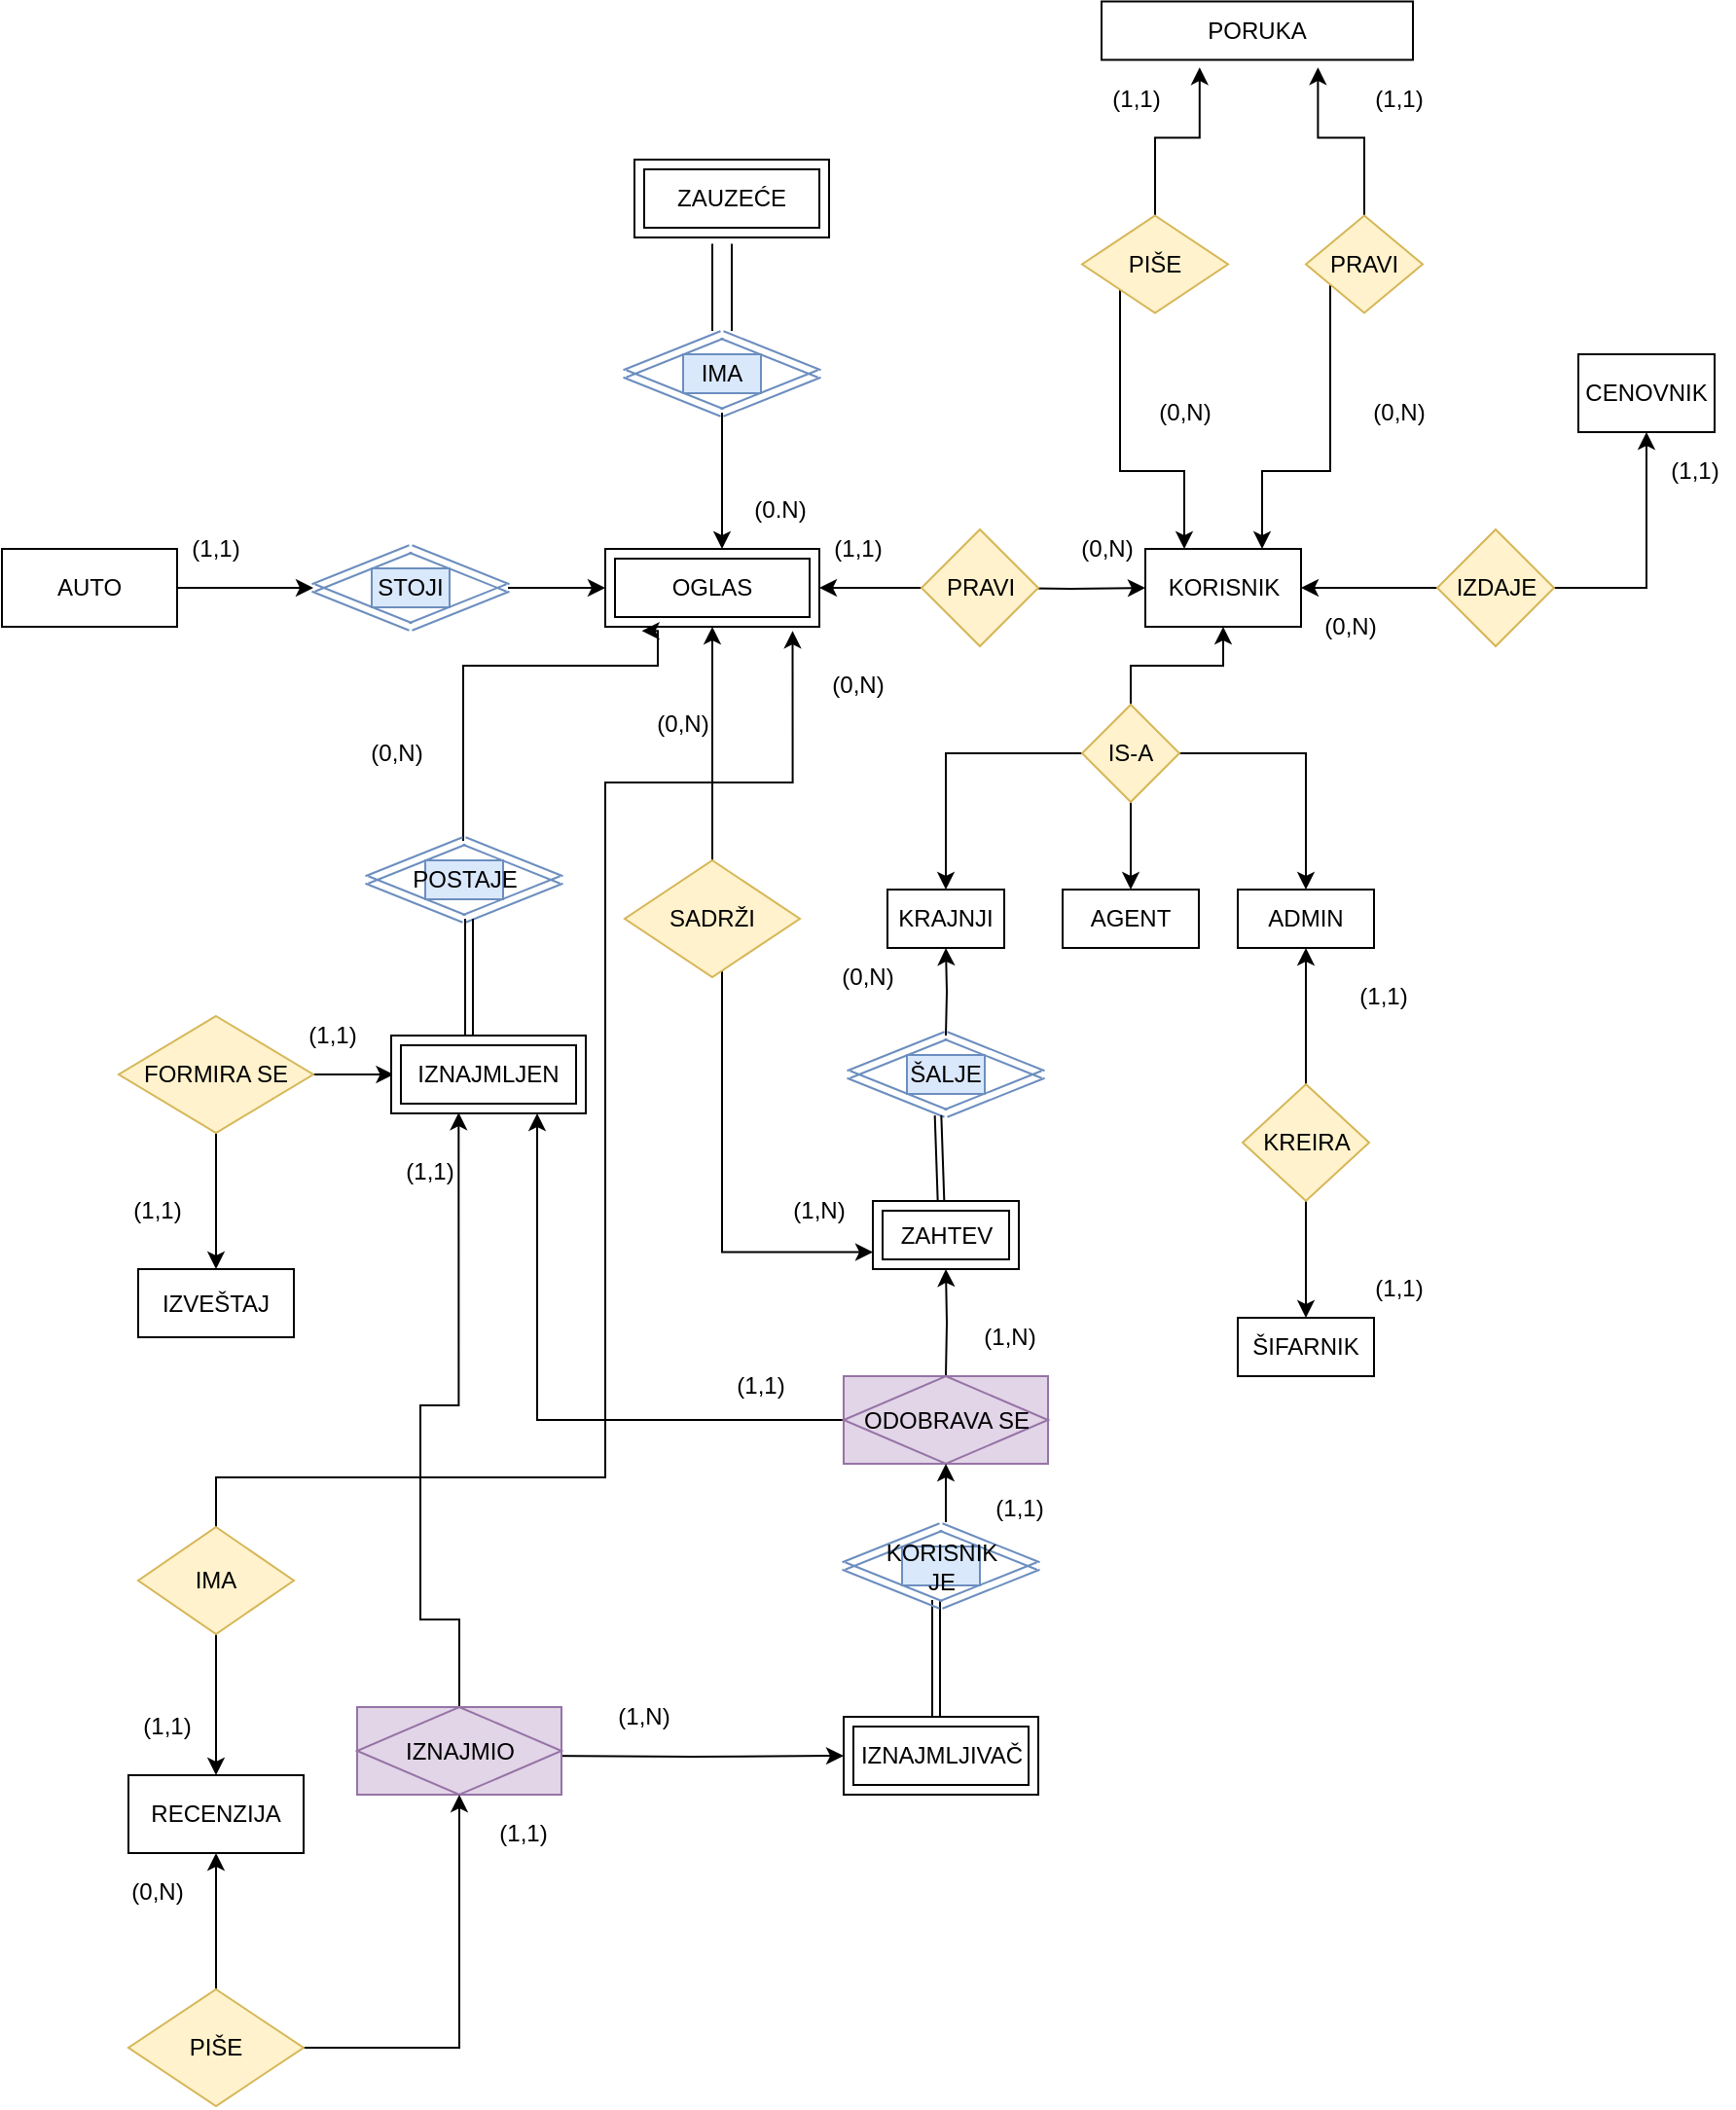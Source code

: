 <mxfile version="13.1.3" type="device"><diagram id="9-kjr7ooK29DxPegD87G" name="Page-1"><mxGraphModel dx="1730" dy="2001" grid="1" gridSize="10" guides="1" tooltips="1" connect="1" arrows="1" fold="1" page="1" pageScale="1" pageWidth="827" pageHeight="1169" background="#ffffff" math="0" shadow="0"><root><mxCell id="0"/><mxCell id="1" parent="0"/><mxCell id="HFgggmCr_nxz1XfC4cPk-171" value="" style="edgeStyle=orthogonalEdgeStyle;rounded=0;orthogonalLoop=1;jettySize=auto;html=1;" parent="1" source="HFgggmCr_nxz1XfC4cPk-1" edge="1"><mxGeometry relative="1" as="geometry"><mxPoint x="180" y="-860" as="targetPoint"/></mxGeometry></mxCell><mxCell id="HFgggmCr_nxz1XfC4cPk-1" value="AUTO" style="rounded=0;whiteSpace=wrap;html=1;" parent="1" vertex="1"><mxGeometry x="20" y="-880" width="90" height="40" as="geometry"/></mxCell><mxCell id="HFgggmCr_nxz1XfC4cPk-5" value="" style="endArrow=classic;html=1;entryX=0;entryY=0.5;entryDx=0;entryDy=0;" parent="1" target="HFgggmCr_nxz1XfC4cPk-11" edge="1"><mxGeometry width="50" height="50" relative="1" as="geometry"><mxPoint x="280" y="-860" as="sourcePoint"/><mxPoint x="340" y="-950" as="targetPoint"/><Array as="points"/></mxGeometry></mxCell><mxCell id="HFgggmCr_nxz1XfC4cPk-11" value="OGLAS" style="shape=ext;margin=3;double=1;whiteSpace=wrap;html=1;align=center;" parent="1" vertex="1"><mxGeometry x="330" y="-880" width="110" height="40" as="geometry"/></mxCell><mxCell id="HFgggmCr_nxz1XfC4cPk-28" value="KORISNIK" style="rounded=0;whiteSpace=wrap;html=1;" parent="1" vertex="1"><mxGeometry x="607.5" y="-880" width="80" height="40" as="geometry"/></mxCell><mxCell id="HFgggmCr_nxz1XfC4cPk-30" style="edgeStyle=orthogonalEdgeStyle;rounded=0;orthogonalLoop=1;jettySize=auto;html=1;" parent="1" target="HFgggmCr_nxz1XfC4cPk-28" edge="1"><mxGeometry relative="1" as="geometry"><mxPoint x="530" y="-860" as="sourcePoint"/></mxGeometry></mxCell><mxCell id="HFgggmCr_nxz1XfC4cPk-31" value="" style="edgeStyle=orthogonalEdgeStyle;rounded=0;orthogonalLoop=1;jettySize=auto;html=1;" parent="1" source="HFgggmCr_nxz1XfC4cPk-29" target="HFgggmCr_nxz1XfC4cPk-11" edge="1"><mxGeometry relative="1" as="geometry"/></mxCell><mxCell id="HFgggmCr_nxz1XfC4cPk-29" value="PRAVI" style="rhombus;whiteSpace=wrap;html=1;fillColor=#fff2cc;strokeColor=#d6b656;" parent="1" vertex="1"><mxGeometry x="492.5" y="-890" width="60" height="60" as="geometry"/></mxCell><mxCell id="HFgggmCr_nxz1XfC4cPk-44" style="edgeStyle=orthogonalEdgeStyle;rounded=0;orthogonalLoop=1;jettySize=auto;html=1;entryX=0.25;entryY=0;entryDx=0;entryDy=0;" parent="1" source="HFgggmCr_nxz1XfC4cPk-33" target="HFgggmCr_nxz1XfC4cPk-28" edge="1"><mxGeometry relative="1" as="geometry"><Array as="points"><mxPoint x="594.5" y="-920"/><mxPoint x="627.5" y="-920"/></Array></mxGeometry></mxCell><mxCell id="HFgggmCr_nxz1XfC4cPk-160" style="edgeStyle=orthogonalEdgeStyle;rounded=0;orthogonalLoop=1;jettySize=auto;html=1;entryX=0.315;entryY=1.129;entryDx=0;entryDy=0;entryPerimeter=0;" parent="1" source="HFgggmCr_nxz1XfC4cPk-33" target="HFgggmCr_nxz1XfC4cPk-32" edge="1"><mxGeometry relative="1" as="geometry"/></mxCell><mxCell id="HFgggmCr_nxz1XfC4cPk-33" value="PIŠE" style="rhombus;whiteSpace=wrap;html=1;fillColor=#fff2cc;strokeColor=#d6b656;" parent="1" vertex="1"><mxGeometry x="575" y="-1051.25" width="75" height="50" as="geometry"/></mxCell><mxCell id="HFgggmCr_nxz1XfC4cPk-46" style="edgeStyle=orthogonalEdgeStyle;rounded=0;orthogonalLoop=1;jettySize=auto;html=1;" parent="1" source="HFgggmCr_nxz1XfC4cPk-34" target="HFgggmCr_nxz1XfC4cPk-28" edge="1"><mxGeometry relative="1" as="geometry"><Array as="points"><mxPoint x="702.5" y="-920"/><mxPoint x="667.5" y="-920"/></Array></mxGeometry></mxCell><mxCell id="HFgggmCr_nxz1XfC4cPk-161" style="edgeStyle=orthogonalEdgeStyle;rounded=0;orthogonalLoop=1;jettySize=auto;html=1;entryX=0.695;entryY=1.129;entryDx=0;entryDy=0;entryPerimeter=0;" parent="1" source="HFgggmCr_nxz1XfC4cPk-34" target="HFgggmCr_nxz1XfC4cPk-32" edge="1"><mxGeometry relative="1" as="geometry"/></mxCell><mxCell id="HFgggmCr_nxz1XfC4cPk-34" value="PRAVI" style="rhombus;whiteSpace=wrap;html=1;fillColor=#fff2cc;strokeColor=#d6b656;" parent="1" vertex="1"><mxGeometry x="690" y="-1051.25" width="60" height="50" as="geometry"/></mxCell><mxCell id="HFgggmCr_nxz1XfC4cPk-32" value="PORUKA" style="rounded=0;whiteSpace=wrap;html=1;" parent="1" vertex="1"><mxGeometry x="585" y="-1161.25" width="160" height="30" as="geometry"/></mxCell><mxCell id="HFgggmCr_nxz1XfC4cPk-54" style="edgeStyle=orthogonalEdgeStyle;rounded=0;orthogonalLoop=1;jettySize=auto;html=1;" parent="1" source="HFgggmCr_nxz1XfC4cPk-52" target="HFgggmCr_nxz1XfC4cPk-28" edge="1"><mxGeometry relative="1" as="geometry"/></mxCell><mxCell id="HFgggmCr_nxz1XfC4cPk-55" style="edgeStyle=orthogonalEdgeStyle;rounded=0;orthogonalLoop=1;jettySize=auto;html=1;entryX=0.5;entryY=1;entryDx=0;entryDy=0;" parent="1" source="HFgggmCr_nxz1XfC4cPk-52" target="HFgggmCr_nxz1XfC4cPk-57" edge="1"><mxGeometry relative="1" as="geometry"><mxPoint x="787.5" y="-950" as="targetPoint"/></mxGeometry></mxCell><mxCell id="HFgggmCr_nxz1XfC4cPk-52" value="IZDAJE" style="rhombus;whiteSpace=wrap;html=1;fillColor=#fff2cc;strokeColor=#d6b656;" parent="1" vertex="1"><mxGeometry x="757.5" y="-890" width="60" height="60" as="geometry"/></mxCell><mxCell id="HFgggmCr_nxz1XfC4cPk-57" value="CENOVNIK" style="rounded=0;whiteSpace=wrap;html=1;" parent="1" vertex="1"><mxGeometry x="830" y="-980" width="70" height="40" as="geometry"/></mxCell><mxCell id="HFgggmCr_nxz1XfC4cPk-58" value="KRAJNJI" style="rounded=0;whiteSpace=wrap;html=1;" parent="1" vertex="1"><mxGeometry x="475" y="-705" width="60" height="30" as="geometry"/></mxCell><mxCell id="HFgggmCr_nxz1XfC4cPk-59" value="AGENT" style="rounded=0;whiteSpace=wrap;html=1;" parent="1" vertex="1"><mxGeometry x="565" y="-705" width="70" height="30" as="geometry"/></mxCell><mxCell id="HFgggmCr_nxz1XfC4cPk-60" value="ADMIN" style="rounded=0;whiteSpace=wrap;html=1;" parent="1" vertex="1"><mxGeometry x="655" y="-705" width="70" height="30" as="geometry"/></mxCell><mxCell id="HFgggmCr_nxz1XfC4cPk-62" value="ŠIFARNIK" style="rounded=0;whiteSpace=wrap;html=1;" parent="1" vertex="1"><mxGeometry x="655" y="-485" width="70" height="30" as="geometry"/></mxCell><mxCell id="HFgggmCr_nxz1XfC4cPk-66" style="edgeStyle=orthogonalEdgeStyle;rounded=0;orthogonalLoop=1;jettySize=auto;html=1;" parent="1" source="HFgggmCr_nxz1XfC4cPk-63" target="HFgggmCr_nxz1XfC4cPk-60" edge="1"><mxGeometry relative="1" as="geometry"/></mxCell><mxCell id="HFgggmCr_nxz1XfC4cPk-67" style="edgeStyle=orthogonalEdgeStyle;rounded=0;orthogonalLoop=1;jettySize=auto;html=1;" parent="1" source="HFgggmCr_nxz1XfC4cPk-63" target="HFgggmCr_nxz1XfC4cPk-62" edge="1"><mxGeometry relative="1" as="geometry"/></mxCell><mxCell id="HFgggmCr_nxz1XfC4cPk-63" value="KREIRA" style="rhombus;whiteSpace=wrap;html=1;fillColor=#fff2cc;strokeColor=#d6b656;" parent="1" vertex="1"><mxGeometry x="657.5" y="-605" width="65" height="60" as="geometry"/></mxCell><mxCell id="HFgggmCr_nxz1XfC4cPk-77" style="edgeStyle=orthogonalEdgeStyle;rounded=0;orthogonalLoop=1;jettySize=auto;html=1;exitX=0.5;exitY=0;exitDx=0;exitDy=0;" parent="1" source="HFgggmCr_nxz1XfC4cPk-73" target="HFgggmCr_nxz1XfC4cPk-28" edge="1"><mxGeometry relative="1" as="geometry"><mxPoint x="647.5" y="-800" as="sourcePoint"/></mxGeometry></mxCell><mxCell id="HFgggmCr_nxz1XfC4cPk-85" style="edgeStyle=orthogonalEdgeStyle;rounded=0;orthogonalLoop=1;jettySize=auto;html=1;" parent="1" source="HFgggmCr_nxz1XfC4cPk-73" target="HFgggmCr_nxz1XfC4cPk-59" edge="1"><mxGeometry relative="1" as="geometry"/></mxCell><mxCell id="HFgggmCr_nxz1XfC4cPk-86" style="edgeStyle=orthogonalEdgeStyle;rounded=0;orthogonalLoop=1;jettySize=auto;html=1;entryX=0.5;entryY=0;entryDx=0;entryDy=0;" parent="1" source="HFgggmCr_nxz1XfC4cPk-73" target="HFgggmCr_nxz1XfC4cPk-58" edge="1"><mxGeometry relative="1" as="geometry"/></mxCell><mxCell id="HFgggmCr_nxz1XfC4cPk-87" style="edgeStyle=orthogonalEdgeStyle;rounded=0;orthogonalLoop=1;jettySize=auto;html=1;entryX=0.5;entryY=0;entryDx=0;entryDy=0;" parent="1" source="HFgggmCr_nxz1XfC4cPk-73" target="HFgggmCr_nxz1XfC4cPk-60" edge="1"><mxGeometry relative="1" as="geometry"/></mxCell><mxCell id="HFgggmCr_nxz1XfC4cPk-73" value="IS-A" style="rhombus;whiteSpace=wrap;html=1;fillColor=#fff2cc;strokeColor=#d6b656;" parent="1" vertex="1"><mxGeometry x="575" y="-800" width="50" height="50" as="geometry"/></mxCell><mxCell id="HFgggmCr_nxz1XfC4cPk-89" style="edgeStyle=orthogonalEdgeStyle;rounded=0;orthogonalLoop=1;jettySize=auto;html=1;entryX=0.5;entryY=1;entryDx=0;entryDy=0;" parent="1" target="HFgggmCr_nxz1XfC4cPk-58" edge="1"><mxGeometry relative="1" as="geometry"><mxPoint x="505" y="-630" as="sourcePoint"/></mxGeometry></mxCell><mxCell id="HFgggmCr_nxz1XfC4cPk-95" value="" style="shape=link;html=1;fillColor=#dae8fc;strokeColor=#6c8ebf;" parent="1" edge="1"><mxGeometry width="50" height="50" relative="1" as="geometry"><mxPoint x="340" y="-970" as="sourcePoint"/><mxPoint x="390" y="-990" as="targetPoint"/></mxGeometry></mxCell><mxCell id="HFgggmCr_nxz1XfC4cPk-96" value="" style="shape=link;html=1;fillColor=#dae8fc;strokeColor=#6c8ebf;" parent="1" edge="1"><mxGeometry width="50" height="50" relative="1" as="geometry"><mxPoint x="440" y="-970" as="sourcePoint"/><mxPoint x="390" y="-990" as="targetPoint"/></mxGeometry></mxCell><mxCell id="HFgggmCr_nxz1XfC4cPk-97" value="" style="shape=link;html=1;fillColor=#dae8fc;strokeColor=#6c8ebf;" parent="1" edge="1"><mxGeometry width="50" height="50" relative="1" as="geometry"><mxPoint x="390" y="-950" as="sourcePoint"/><mxPoint x="340" y="-970" as="targetPoint"/></mxGeometry></mxCell><mxCell id="HFgggmCr_nxz1XfC4cPk-98" value="" style="shape=link;html=1;fillColor=#dae8fc;strokeColor=#6c8ebf;" parent="1" edge="1"><mxGeometry width="50" height="50" relative="1" as="geometry"><mxPoint x="390" y="-950" as="sourcePoint"/><mxPoint x="440" y="-970" as="targetPoint"/></mxGeometry></mxCell><mxCell id="HFgggmCr_nxz1XfC4cPk-99" value="IMA" style="text;html=1;strokeColor=#6c8ebf;fillColor=#dae8fc;align=center;verticalAlign=middle;whiteSpace=wrap;rounded=0;" parent="1" vertex="1"><mxGeometry x="370" y="-980" width="40" height="20" as="geometry"/></mxCell><mxCell id="HFgggmCr_nxz1XfC4cPk-100" value="" style="shape=link;html=1;fillColor=#dae8fc;strokeColor=#6c8ebf;" parent="1" edge="1"><mxGeometry width="50" height="50" relative="1" as="geometry"><mxPoint x="455" y="-610" as="sourcePoint"/><mxPoint x="505" y="-630" as="targetPoint"/></mxGeometry></mxCell><mxCell id="HFgggmCr_nxz1XfC4cPk-101" value="" style="shape=link;html=1;fillColor=#dae8fc;strokeColor=#6c8ebf;" parent="1" edge="1"><mxGeometry width="50" height="50" relative="1" as="geometry"><mxPoint x="555" y="-610" as="sourcePoint"/><mxPoint x="505" y="-630" as="targetPoint"/></mxGeometry></mxCell><mxCell id="HFgggmCr_nxz1XfC4cPk-102" value="" style="shape=link;html=1;fillColor=#dae8fc;strokeColor=#6c8ebf;" parent="1" edge="1"><mxGeometry width="50" height="50" relative="1" as="geometry"><mxPoint x="505" y="-590" as="sourcePoint"/><mxPoint x="455" y="-610" as="targetPoint"/></mxGeometry></mxCell><mxCell id="HFgggmCr_nxz1XfC4cPk-103" value="" style="shape=link;html=1;fillColor=#dae8fc;strokeColor=#6c8ebf;" parent="1" edge="1"><mxGeometry width="50" height="50" relative="1" as="geometry"><mxPoint x="505" y="-590" as="sourcePoint"/><mxPoint x="555" y="-610" as="targetPoint"/></mxGeometry></mxCell><mxCell id="HFgggmCr_nxz1XfC4cPk-104" value="ŠALJE" style="text;html=1;strokeColor=#6c8ebf;fillColor=#dae8fc;align=center;verticalAlign=middle;whiteSpace=wrap;rounded=0;" parent="1" vertex="1"><mxGeometry x="485" y="-620" width="40" height="20" as="geometry"/></mxCell><mxCell id="HFgggmCr_nxz1XfC4cPk-108" value="" style="shape=link;html=1;exitX=0.5;exitY=0;exitDx=0;exitDy=0;width=-3.333;" parent="1" edge="1"><mxGeometry width="50" height="50" relative="1" as="geometry"><mxPoint x="502.5" y="-545" as="sourcePoint"/><mxPoint x="501" y="-589" as="targetPoint"/></mxGeometry></mxCell><mxCell id="HFgggmCr_nxz1XfC4cPk-109" value="ZAHTEV" style="shape=ext;margin=3;double=1;whiteSpace=wrap;html=1;align=center;" parent="1" vertex="1"><mxGeometry x="467.5" y="-545" width="75" height="35" as="geometry"/></mxCell><mxCell id="HFgggmCr_nxz1XfC4cPk-111" style="edgeStyle=orthogonalEdgeStyle;rounded=0;orthogonalLoop=1;jettySize=auto;html=1;entryX=0.5;entryY=1;entryDx=0;entryDy=0;" parent="1" source="HFgggmCr_nxz1XfC4cPk-110" target="HFgggmCr_nxz1XfC4cPk-11" edge="1"><mxGeometry relative="1" as="geometry"><Array as="points"><mxPoint x="385" y="-730"/><mxPoint x="385" y="-730"/></Array></mxGeometry></mxCell><mxCell id="HFgggmCr_nxz1XfC4cPk-122" style="edgeStyle=orthogonalEdgeStyle;rounded=0;orthogonalLoop=1;jettySize=auto;html=1;entryX=0;entryY=0.75;entryDx=0;entryDy=0;" parent="1" source="HFgggmCr_nxz1XfC4cPk-110" target="HFgggmCr_nxz1XfC4cPk-109" edge="1"><mxGeometry relative="1" as="geometry"><Array as="points"><mxPoint x="390" y="-519"/></Array></mxGeometry></mxCell><mxCell id="HFgggmCr_nxz1XfC4cPk-110" value="SADRŽI" style="rhombus;whiteSpace=wrap;html=1;fillColor=#fff2cc;strokeColor=#d6b656;" parent="1" vertex="1"><mxGeometry x="340" y="-720" width="90" height="60" as="geometry"/></mxCell><mxCell id="HFgggmCr_nxz1XfC4cPk-115" style="edgeStyle=orthogonalEdgeStyle;rounded=0;orthogonalLoop=1;jettySize=auto;html=1;entryX=0.171;entryY=1.053;entryDx=0;entryDy=0;entryPerimeter=0;" parent="1" target="HFgggmCr_nxz1XfC4cPk-11" edge="1"><mxGeometry relative="1" as="geometry"><mxPoint x="257" y="-730" as="sourcePoint"/><Array as="points"><mxPoint x="257" y="-820"/><mxPoint x="357" y="-820"/></Array></mxGeometry></mxCell><mxCell id="HFgggmCr_nxz1XfC4cPk-123" style="edgeStyle=orthogonalEdgeStyle;rounded=0;orthogonalLoop=1;jettySize=auto;html=1;entryX=0.5;entryY=1;entryDx=0;entryDy=0;" parent="1" target="HFgggmCr_nxz1XfC4cPk-109" edge="1"><mxGeometry relative="1" as="geometry"><mxPoint x="505" y="-455" as="sourcePoint"/></mxGeometry></mxCell><mxCell id="HFgggmCr_nxz1XfC4cPk-179" style="edgeStyle=orthogonalEdgeStyle;rounded=0;orthogonalLoop=1;jettySize=auto;html=1;entryX=0.75;entryY=1;entryDx=0;entryDy=0;" parent="1" source="HFgggmCr_nxz1XfC4cPk-125" target="HFgggmCr_nxz1XfC4cPk-178" edge="1"><mxGeometry relative="1" as="geometry"/></mxCell><mxCell id="HFgggmCr_nxz1XfC4cPk-125" value="ODOBRAVA SE" style="shape=associativeEntity;whiteSpace=wrap;html=1;align=center;fillColor=#e1d5e7;strokeColor=#9673a6;" parent="1" vertex="1"><mxGeometry x="452.5" y="-455" width="105" height="45" as="geometry"/></mxCell><mxCell id="HFgggmCr_nxz1XfC4cPk-135" value="" style="shape=link;html=1;" parent="1" edge="1"><mxGeometry width="50" height="50" relative="1" as="geometry"><mxPoint x="500" y="-340" as="sourcePoint"/><mxPoint x="500" y="-270" as="targetPoint"/></mxGeometry></mxCell><mxCell id="HFgggmCr_nxz1XfC4cPk-136" value="IZNAJMLJIVAČ" style="shape=ext;margin=3;double=1;whiteSpace=wrap;html=1;align=center;" parent="1" vertex="1"><mxGeometry x="452.5" y="-280" width="100" height="40" as="geometry"/></mxCell><mxCell id="HFgggmCr_nxz1XfC4cPk-137" value="" style="endArrow=classic;html=1;entryX=0.5;entryY=1;entryDx=0;entryDy=0;" parent="1" target="HFgggmCr_nxz1XfC4cPk-125" edge="1"><mxGeometry width="50" height="50" relative="1" as="geometry"><mxPoint x="505" y="-380" as="sourcePoint"/><mxPoint x="490" y="-350" as="targetPoint"/></mxGeometry></mxCell><mxCell id="HFgggmCr_nxz1XfC4cPk-139" style="edgeStyle=orthogonalEdgeStyle;rounded=0;orthogonalLoop=1;jettySize=auto;html=1;entryX=0.405;entryY=0.99;entryDx=0;entryDy=0;entryPerimeter=0;exitX=0.5;exitY=0;exitDx=0;exitDy=0;" parent="1" source="HFgggmCr_nxz1XfC4cPk-141" edge="1"><mxGeometry relative="1" as="geometry"><mxPoint x="300" y="-300" as="sourcePoint"/><mxPoint x="254.663" y="-590.4" as="targetPoint"/><Array as="points"><mxPoint x="255" y="-330"/><mxPoint x="235" y="-330"/><mxPoint x="235" y="-440"/><mxPoint x="255" y="-440"/></Array></mxGeometry></mxCell><mxCell id="HFgggmCr_nxz1XfC4cPk-140" style="edgeStyle=orthogonalEdgeStyle;rounded=0;orthogonalLoop=1;jettySize=auto;html=1;entryX=0;entryY=0.5;entryDx=0;entryDy=0;" parent="1" target="HFgggmCr_nxz1XfC4cPk-136" edge="1"><mxGeometry relative="1" as="geometry"><mxPoint x="295" y="-260" as="sourcePoint"/></mxGeometry></mxCell><mxCell id="HFgggmCr_nxz1XfC4cPk-141" value="IZNAJMIO" style="shape=associativeEntity;whiteSpace=wrap;html=1;align=center;fillColor=#e1d5e7;strokeColor=#9673a6;" parent="1" vertex="1"><mxGeometry x="202.5" y="-285" width="105" height="45" as="geometry"/></mxCell><mxCell id="HFgggmCr_nxz1XfC4cPk-145" style="edgeStyle=orthogonalEdgeStyle;rounded=0;orthogonalLoop=1;jettySize=auto;html=1;entryX=0;entryY=0.5;entryDx=0;entryDy=0;" parent="1" source="HFgggmCr_nxz1XfC4cPk-142" edge="1"><mxGeometry relative="1" as="geometry"><mxPoint x="221.25" y="-610" as="targetPoint"/></mxGeometry></mxCell><mxCell id="HFgggmCr_nxz1XfC4cPk-146" style="edgeStyle=orthogonalEdgeStyle;rounded=0;orthogonalLoop=1;jettySize=auto;html=1;entryX=0.5;entryY=0;entryDx=0;entryDy=0;" parent="1" source="HFgggmCr_nxz1XfC4cPk-142" target="HFgggmCr_nxz1XfC4cPk-143" edge="1"><mxGeometry relative="1" as="geometry"/></mxCell><mxCell id="HFgggmCr_nxz1XfC4cPk-142" value="FORMIRA SE" style="rhombus;whiteSpace=wrap;html=1;fillColor=#fff2cc;strokeColor=#d6b656;" parent="1" vertex="1"><mxGeometry x="80" y="-640" width="100" height="60" as="geometry"/></mxCell><mxCell id="HFgggmCr_nxz1XfC4cPk-143" value="IZVEŠTAJ" style="rounded=0;whiteSpace=wrap;html=1;" parent="1" vertex="1"><mxGeometry x="90" y="-510" width="80" height="35" as="geometry"/></mxCell><mxCell id="HFgggmCr_nxz1XfC4cPk-147" value="RECENZIJA" style="rounded=0;whiteSpace=wrap;html=1;" parent="1" vertex="1"><mxGeometry x="85" y="-250" width="90" height="40" as="geometry"/></mxCell><mxCell id="HFgggmCr_nxz1XfC4cPk-149" style="edgeStyle=orthogonalEdgeStyle;rounded=0;orthogonalLoop=1;jettySize=auto;html=1;entryX=0.875;entryY=1.053;entryDx=0;entryDy=0;entryPerimeter=0;" parent="1" source="HFgggmCr_nxz1XfC4cPk-148" target="HFgggmCr_nxz1XfC4cPk-11" edge="1"><mxGeometry relative="1" as="geometry"><mxPoint x="440" y="-800" as="targetPoint"/><Array as="points"><mxPoint x="130" y="-403"/><mxPoint x="330" y="-403"/><mxPoint x="330" y="-760"/><mxPoint x="427" y="-760"/></Array></mxGeometry></mxCell><mxCell id="HFgggmCr_nxz1XfC4cPk-154" style="edgeStyle=orthogonalEdgeStyle;rounded=0;orthogonalLoop=1;jettySize=auto;html=1;entryX=0.5;entryY=0;entryDx=0;entryDy=0;" parent="1" source="HFgggmCr_nxz1XfC4cPk-148" target="HFgggmCr_nxz1XfC4cPk-147" edge="1"><mxGeometry relative="1" as="geometry"/></mxCell><mxCell id="HFgggmCr_nxz1XfC4cPk-148" value="IMA" style="rhombus;whiteSpace=wrap;html=1;fillColor=#fff2cc;strokeColor=#d6b656;" parent="1" vertex="1"><mxGeometry x="90" y="-377.5" width="80" height="55" as="geometry"/></mxCell><mxCell id="HFgggmCr_nxz1XfC4cPk-156" style="edgeStyle=orthogonalEdgeStyle;rounded=0;orthogonalLoop=1;jettySize=auto;html=1;entryX=0.5;entryY=1;entryDx=0;entryDy=0;" parent="1" source="HFgggmCr_nxz1XfC4cPk-155" target="HFgggmCr_nxz1XfC4cPk-147" edge="1"><mxGeometry relative="1" as="geometry"/></mxCell><mxCell id="HFgggmCr_nxz1XfC4cPk-157" style="edgeStyle=orthogonalEdgeStyle;rounded=0;orthogonalLoop=1;jettySize=auto;html=1;entryX=0.5;entryY=1;entryDx=0;entryDy=0;" parent="1" source="HFgggmCr_nxz1XfC4cPk-155" target="HFgggmCr_nxz1XfC4cPk-141" edge="1"><mxGeometry relative="1" as="geometry"/></mxCell><mxCell id="HFgggmCr_nxz1XfC4cPk-155" value="PIŠE" style="rhombus;whiteSpace=wrap;html=1;fillColor=#fff2cc;strokeColor=#d6b656;" parent="1" vertex="1"><mxGeometry x="85" y="-140" width="90" height="60" as="geometry"/></mxCell><mxCell id="HFgggmCr_nxz1XfC4cPk-165" value="ZAUZEĆE" style="shape=ext;margin=3;double=1;whiteSpace=wrap;html=1;align=center;" parent="1" vertex="1"><mxGeometry x="345" y="-1080" width="100" height="40" as="geometry"/></mxCell><mxCell id="HFgggmCr_nxz1XfC4cPk-166" value="" style="shape=link;html=1;fillColor=#dae8fc;strokeColor=#6c8ebf;" parent="1" edge="1"><mxGeometry width="50" height="50" relative="1" as="geometry"><mxPoint x="180" y="-860" as="sourcePoint"/><mxPoint x="230" y="-880" as="targetPoint"/></mxGeometry></mxCell><mxCell id="HFgggmCr_nxz1XfC4cPk-167" value="" style="shape=link;html=1;fillColor=#dae8fc;strokeColor=#6c8ebf;" parent="1" edge="1"><mxGeometry width="50" height="50" relative="1" as="geometry"><mxPoint x="280" y="-860" as="sourcePoint"/><mxPoint x="230" y="-880" as="targetPoint"/></mxGeometry></mxCell><mxCell id="HFgggmCr_nxz1XfC4cPk-168" value="" style="shape=link;html=1;fillColor=#dae8fc;strokeColor=#6c8ebf;" parent="1" edge="1"><mxGeometry width="50" height="50" relative="1" as="geometry"><mxPoint x="230" y="-840" as="sourcePoint"/><mxPoint x="180" y="-860" as="targetPoint"/></mxGeometry></mxCell><mxCell id="HFgggmCr_nxz1XfC4cPk-169" value="" style="shape=link;html=1;fillColor=#dae8fc;strokeColor=#6c8ebf;" parent="1" edge="1"><mxGeometry width="50" height="50" relative="1" as="geometry"><mxPoint x="230" y="-840" as="sourcePoint"/><mxPoint x="280" y="-860" as="targetPoint"/></mxGeometry></mxCell><mxCell id="HFgggmCr_nxz1XfC4cPk-170" value="STOJI" style="text;html=1;strokeColor=#6c8ebf;fillColor=#dae8fc;align=center;verticalAlign=middle;whiteSpace=wrap;rounded=0;" parent="1" vertex="1"><mxGeometry x="210" y="-870" width="40" height="20" as="geometry"/></mxCell><mxCell id="HFgggmCr_nxz1XfC4cPk-172" value="" style="shape=link;html=1;fillColor=#dae8fc;strokeColor=#6c8ebf;" parent="1" edge="1"><mxGeometry width="50" height="50" relative="1" as="geometry"><mxPoint x="452.5" y="-357.5" as="sourcePoint"/><mxPoint x="502.5" y="-377.5" as="targetPoint"/></mxGeometry></mxCell><mxCell id="HFgggmCr_nxz1XfC4cPk-173" value="" style="shape=link;html=1;fillColor=#dae8fc;strokeColor=#6c8ebf;" parent="1" edge="1"><mxGeometry width="50" height="50" relative="1" as="geometry"><mxPoint x="552.5" y="-357.5" as="sourcePoint"/><mxPoint x="502.5" y="-377.5" as="targetPoint"/></mxGeometry></mxCell><mxCell id="HFgggmCr_nxz1XfC4cPk-174" value="" style="shape=link;html=1;fillColor=#dae8fc;strokeColor=#6c8ebf;" parent="1" edge="1"><mxGeometry width="50" height="50" relative="1" as="geometry"><mxPoint x="502.5" y="-337.5" as="sourcePoint"/><mxPoint x="452.5" y="-357.5" as="targetPoint"/></mxGeometry></mxCell><mxCell id="HFgggmCr_nxz1XfC4cPk-175" value="" style="shape=link;html=1;fillColor=#dae8fc;strokeColor=#6c8ebf;" parent="1" edge="1"><mxGeometry width="50" height="50" relative="1" as="geometry"><mxPoint x="502.5" y="-337.5" as="sourcePoint"/><mxPoint x="552.5" y="-357.5" as="targetPoint"/></mxGeometry></mxCell><mxCell id="HFgggmCr_nxz1XfC4cPk-176" value="KORISNIK JE" style="text;html=1;strokeColor=#6c8ebf;fillColor=#dae8fc;align=center;verticalAlign=middle;whiteSpace=wrap;rounded=0;" parent="1" vertex="1"><mxGeometry x="482.5" y="-367.5" width="40" height="20" as="geometry"/></mxCell><mxCell id="HFgggmCr_nxz1XfC4cPk-178" value="IZNAJMLJEN" style="shape=ext;margin=3;double=1;whiteSpace=wrap;html=1;align=center;" parent="1" vertex="1"><mxGeometry x="220" y="-630" width="100" height="40" as="geometry"/></mxCell><mxCell id="HFgggmCr_nxz1XfC4cPk-183" value="" style="shape=link;html=1;fillColor=#dae8fc;strokeColor=#6c8ebf;" parent="1" edge="1"><mxGeometry width="50" height="50" relative="1" as="geometry"><mxPoint x="207.5" y="-710" as="sourcePoint"/><mxPoint x="257.5" y="-730" as="targetPoint"/></mxGeometry></mxCell><mxCell id="HFgggmCr_nxz1XfC4cPk-184" value="" style="shape=link;html=1;fillColor=#dae8fc;strokeColor=#6c8ebf;" parent="1" edge="1"><mxGeometry width="50" height="50" relative="1" as="geometry"><mxPoint x="307.5" y="-710" as="sourcePoint"/><mxPoint x="257.5" y="-730" as="targetPoint"/></mxGeometry></mxCell><mxCell id="HFgggmCr_nxz1XfC4cPk-185" value="" style="shape=link;html=1;fillColor=#dae8fc;strokeColor=#6c8ebf;" parent="1" edge="1"><mxGeometry width="50" height="50" relative="1" as="geometry"><mxPoint x="257.5" y="-690" as="sourcePoint"/><mxPoint x="207.5" y="-710" as="targetPoint"/></mxGeometry></mxCell><mxCell id="HFgggmCr_nxz1XfC4cPk-186" value="" style="shape=link;html=1;fillColor=#dae8fc;strokeColor=#6c8ebf;" parent="1" edge="1"><mxGeometry width="50" height="50" relative="1" as="geometry"><mxPoint x="257.5" y="-690" as="sourcePoint"/><mxPoint x="307.5" y="-710" as="targetPoint"/></mxGeometry></mxCell><mxCell id="HFgggmCr_nxz1XfC4cPk-187" value="POSTAJE" style="text;html=1;strokeColor=#6c8ebf;fillColor=#dae8fc;align=center;verticalAlign=middle;whiteSpace=wrap;rounded=0;" parent="1" vertex="1"><mxGeometry x="237.5" y="-720" width="40" height="20" as="geometry"/></mxCell><mxCell id="HFgggmCr_nxz1XfC4cPk-191" value="(1,1)" style="text;html=1;strokeColor=none;fillColor=none;align=center;verticalAlign=middle;whiteSpace=wrap;rounded=0;labelBackgroundColor=#ffffff;" parent="1" vertex="1"><mxGeometry x="110" y="-890" width="40" height="20" as="geometry"/></mxCell><mxCell id="HFgggmCr_nxz1XfC4cPk-192" value="(0.N)" style="text;html=1;strokeColor=none;fillColor=none;align=center;verticalAlign=middle;whiteSpace=wrap;rounded=0;labelBackgroundColor=#ffffff;" parent="1" vertex="1"><mxGeometry x="400" y="-910" width="40" height="20" as="geometry"/></mxCell><mxCell id="HFgggmCr_nxz1XfC4cPk-196" value="(1,1)" style="text;html=1;strokeColor=none;fillColor=none;align=center;verticalAlign=middle;whiteSpace=wrap;rounded=0;labelBackgroundColor=#ffffff;" parent="1" vertex="1"><mxGeometry x="440" y="-890" width="40" height="20" as="geometry"/></mxCell><mxCell id="HFgggmCr_nxz1XfC4cPk-197" value="(0,N)" style="text;html=1;strokeColor=none;fillColor=none;align=center;verticalAlign=middle;whiteSpace=wrap;rounded=0;labelBackgroundColor=#ffffff;" parent="1" vertex="1"><mxGeometry x="567.5" y="-890" width="40" height="20" as="geometry"/></mxCell><mxCell id="HFgggmCr_nxz1XfC4cPk-199" value="(0,N)" style="text;html=1;strokeColor=none;fillColor=none;align=center;verticalAlign=middle;whiteSpace=wrap;rounded=0;labelBackgroundColor=#ffffff;" parent="1" vertex="1"><mxGeometry x="692.5" y="-850" width="40" height="20" as="geometry"/></mxCell><mxCell id="HFgggmCr_nxz1XfC4cPk-204" value="(1,1)" style="text;html=1;strokeColor=none;fillColor=none;align=center;verticalAlign=middle;whiteSpace=wrap;rounded=0;labelBackgroundColor=#ffffff;" parent="1" vertex="1"><mxGeometry x="582.5" y="-1121.25" width="40" height="20" as="geometry"/></mxCell><mxCell id="HFgggmCr_nxz1XfC4cPk-205" value="(1,1)" style="text;html=1;strokeColor=none;fillColor=none;align=center;verticalAlign=middle;whiteSpace=wrap;rounded=0;labelBackgroundColor=#ffffff;" parent="1" vertex="1"><mxGeometry x="717.5" y="-1121.25" width="40" height="20" as="geometry"/></mxCell><mxCell id="HFgggmCr_nxz1XfC4cPk-210" value="(1,1)" style="text;html=1;strokeColor=none;fillColor=none;align=center;verticalAlign=middle;whiteSpace=wrap;rounded=0;labelBackgroundColor=#ffffff;" parent="1" vertex="1"><mxGeometry x="870" y="-930" width="40" height="20" as="geometry"/></mxCell><mxCell id="HFgggmCr_nxz1XfC4cPk-211" value="(0,N)" style="text;html=1;strokeColor=none;fillColor=none;align=center;verticalAlign=middle;whiteSpace=wrap;rounded=0;labelBackgroundColor=#ffffff;" parent="1" vertex="1"><mxGeometry x="607.5" y="-960" width="40" height="20" as="geometry"/></mxCell><mxCell id="HFgggmCr_nxz1XfC4cPk-212" value="(0,N)" style="text;html=1;strokeColor=none;fillColor=none;align=center;verticalAlign=middle;whiteSpace=wrap;rounded=0;labelBackgroundColor=#ffffff;" parent="1" vertex="1"><mxGeometry x="717.5" y="-960" width="40" height="20" as="geometry"/></mxCell><mxCell id="HFgggmCr_nxz1XfC4cPk-213" value="(0,N)" style="text;html=1;strokeColor=none;fillColor=none;align=center;verticalAlign=middle;whiteSpace=wrap;rounded=0;labelBackgroundColor=#ffffff;" parent="1" vertex="1"><mxGeometry x="445" y="-670" width="40" height="20" as="geometry"/></mxCell><mxCell id="HFgggmCr_nxz1XfC4cPk-214" value="(1,N)" style="text;html=1;strokeColor=none;fillColor=none;align=center;verticalAlign=middle;whiteSpace=wrap;rounded=0;labelBackgroundColor=#ffffff;" parent="1" vertex="1"><mxGeometry x="517.5" y="-485" width="40" height="20" as="geometry"/></mxCell><mxCell id="HFgggmCr_nxz1XfC4cPk-215" value="(1,1)" style="text;html=1;strokeColor=none;fillColor=none;align=center;verticalAlign=middle;whiteSpace=wrap;rounded=0;labelBackgroundColor=#ffffff;" parent="1" vertex="1"><mxGeometry x="390" y="-460" width="40" height="20" as="geometry"/></mxCell><mxCell id="HFgggmCr_nxz1XfC4cPk-216" value="(1,1)" style="text;html=1;strokeColor=none;fillColor=none;align=center;verticalAlign=middle;whiteSpace=wrap;rounded=0;labelBackgroundColor=#ffffff;" parent="1" vertex="1"><mxGeometry x="522.5" y="-397.5" width="40" height="20" as="geometry"/></mxCell><mxCell id="HFgggmCr_nxz1XfC4cPk-217" value="(1,N)" style="text;html=1;strokeColor=none;fillColor=none;align=center;verticalAlign=middle;whiteSpace=wrap;rounded=0;labelBackgroundColor=#ffffff;" parent="1" vertex="1"><mxGeometry x="330" y="-290" width="40" height="20" as="geometry"/></mxCell><mxCell id="HFgggmCr_nxz1XfC4cPk-218" value="(1,1)" style="text;html=1;strokeColor=none;fillColor=none;align=center;verticalAlign=middle;whiteSpace=wrap;rounded=0;labelBackgroundColor=#ffffff;" parent="1" vertex="1"><mxGeometry x="220" y="-570" width="40" height="20" as="geometry"/></mxCell><mxCell id="HFgggmCr_nxz1XfC4cPk-220" value="(1,1)" style="text;html=1;strokeColor=none;fillColor=none;align=center;verticalAlign=middle;whiteSpace=wrap;rounded=0;labelBackgroundColor=#ffffff;" parent="1" vertex="1"><mxGeometry x="710" y="-660" width="40" height="20" as="geometry"/></mxCell><mxCell id="HFgggmCr_nxz1XfC4cPk-221" value="(1,1)" style="text;html=1;strokeColor=none;fillColor=none;align=center;verticalAlign=middle;whiteSpace=wrap;rounded=0;labelBackgroundColor=#ffffff;" parent="1" vertex="1"><mxGeometry x="717.5" y="-510" width="40" height="20" as="geometry"/></mxCell><mxCell id="HFgggmCr_nxz1XfC4cPk-222" value="(0,N)" style="text;html=1;strokeColor=none;fillColor=none;align=center;verticalAlign=middle;whiteSpace=wrap;rounded=0;labelBackgroundColor=#ffffff;" parent="1" vertex="1"><mxGeometry x="202.5" y="-785" width="40" height="20" as="geometry"/></mxCell><mxCell id="HFgggmCr_nxz1XfC4cPk-223" value="(1,1)" style="text;html=1;strokeColor=none;fillColor=none;align=center;verticalAlign=middle;whiteSpace=wrap;rounded=0;labelBackgroundColor=#ffffff;" parent="1" vertex="1"><mxGeometry x="170" y="-640" width="40" height="20" as="geometry"/></mxCell><mxCell id="HFgggmCr_nxz1XfC4cPk-224" value="(1,1)" style="text;html=1;strokeColor=none;fillColor=none;align=center;verticalAlign=middle;whiteSpace=wrap;rounded=0;labelBackgroundColor=#ffffff;" parent="1" vertex="1"><mxGeometry x="80" y="-550" width="40" height="20" as="geometry"/></mxCell><mxCell id="HFgggmCr_nxz1XfC4cPk-225" value="(1,1)" style="text;html=1;strokeColor=none;fillColor=none;align=center;verticalAlign=middle;whiteSpace=wrap;rounded=0;labelBackgroundColor=#ffffff;" parent="1" vertex="1"><mxGeometry x="267.5" y="-230" width="40" height="20" as="geometry"/></mxCell><mxCell id="HFgggmCr_nxz1XfC4cPk-226" value="(0,N)" style="text;html=1;strokeColor=none;fillColor=none;align=center;verticalAlign=middle;whiteSpace=wrap;rounded=0;labelBackgroundColor=#ffffff;" parent="1" vertex="1"><mxGeometry x="80" y="-200" width="40" height="20" as="geometry"/></mxCell><mxCell id="HFgggmCr_nxz1XfC4cPk-227" value="(1,1)" style="text;html=1;strokeColor=none;fillColor=none;align=center;verticalAlign=middle;whiteSpace=wrap;rounded=0;labelBackgroundColor=#ffffff;" parent="1" vertex="1"><mxGeometry x="85" y="-285" width="40" height="20" as="geometry"/></mxCell><mxCell id="HFgggmCr_nxz1XfC4cPk-228" value="(0,N)" style="text;html=1;strokeColor=none;fillColor=none;align=center;verticalAlign=middle;whiteSpace=wrap;rounded=0;labelBackgroundColor=#ffffff;" parent="1" vertex="1"><mxGeometry x="440" y="-820" width="40" height="20" as="geometry"/></mxCell><mxCell id="HFgggmCr_nxz1XfC4cPk-229" value="" style="shape=partialRectangle;whiteSpace=wrap;html=1;left=0;right=0;fillColor=none;rotation=-90;" parent="1" vertex="1"><mxGeometry x="368.13" y="-1019.37" width="43.75" height="10" as="geometry"/></mxCell><mxCell id="HFgggmCr_nxz1XfC4cPk-230" value="" style="endArrow=classic;html=1;" parent="1" edge="1"><mxGeometry width="50" height="50" relative="1" as="geometry"><mxPoint x="390" y="-950" as="sourcePoint"/><mxPoint x="390" y="-880" as="targetPoint"/></mxGeometry></mxCell><mxCell id="HFgggmCr_nxz1XfC4cPk-231" value="(0,N)" style="text;html=1;strokeColor=none;fillColor=none;align=center;verticalAlign=middle;whiteSpace=wrap;rounded=0;labelBackgroundColor=#ffffff;" parent="1" vertex="1"><mxGeometry x="350" y="-800" width="40" height="20" as="geometry"/></mxCell><mxCell id="HFgggmCr_nxz1XfC4cPk-232" value="(1,N)" style="text;html=1;strokeColor=none;fillColor=none;align=center;verticalAlign=middle;whiteSpace=wrap;rounded=0;labelBackgroundColor=#ffffff;" parent="1" vertex="1"><mxGeometry x="420" y="-550" width="40" height="20" as="geometry"/></mxCell><mxCell id="HFgggmCr_nxz1XfC4cPk-233" value="" style="shape=link;html=1;" parent="1" edge="1"><mxGeometry width="50" height="50" relative="1" as="geometry"><mxPoint x="260" y="-630" as="sourcePoint"/><mxPoint x="260" y="-690" as="targetPoint"/></mxGeometry></mxCell></root></mxGraphModel></diagram></mxfile>